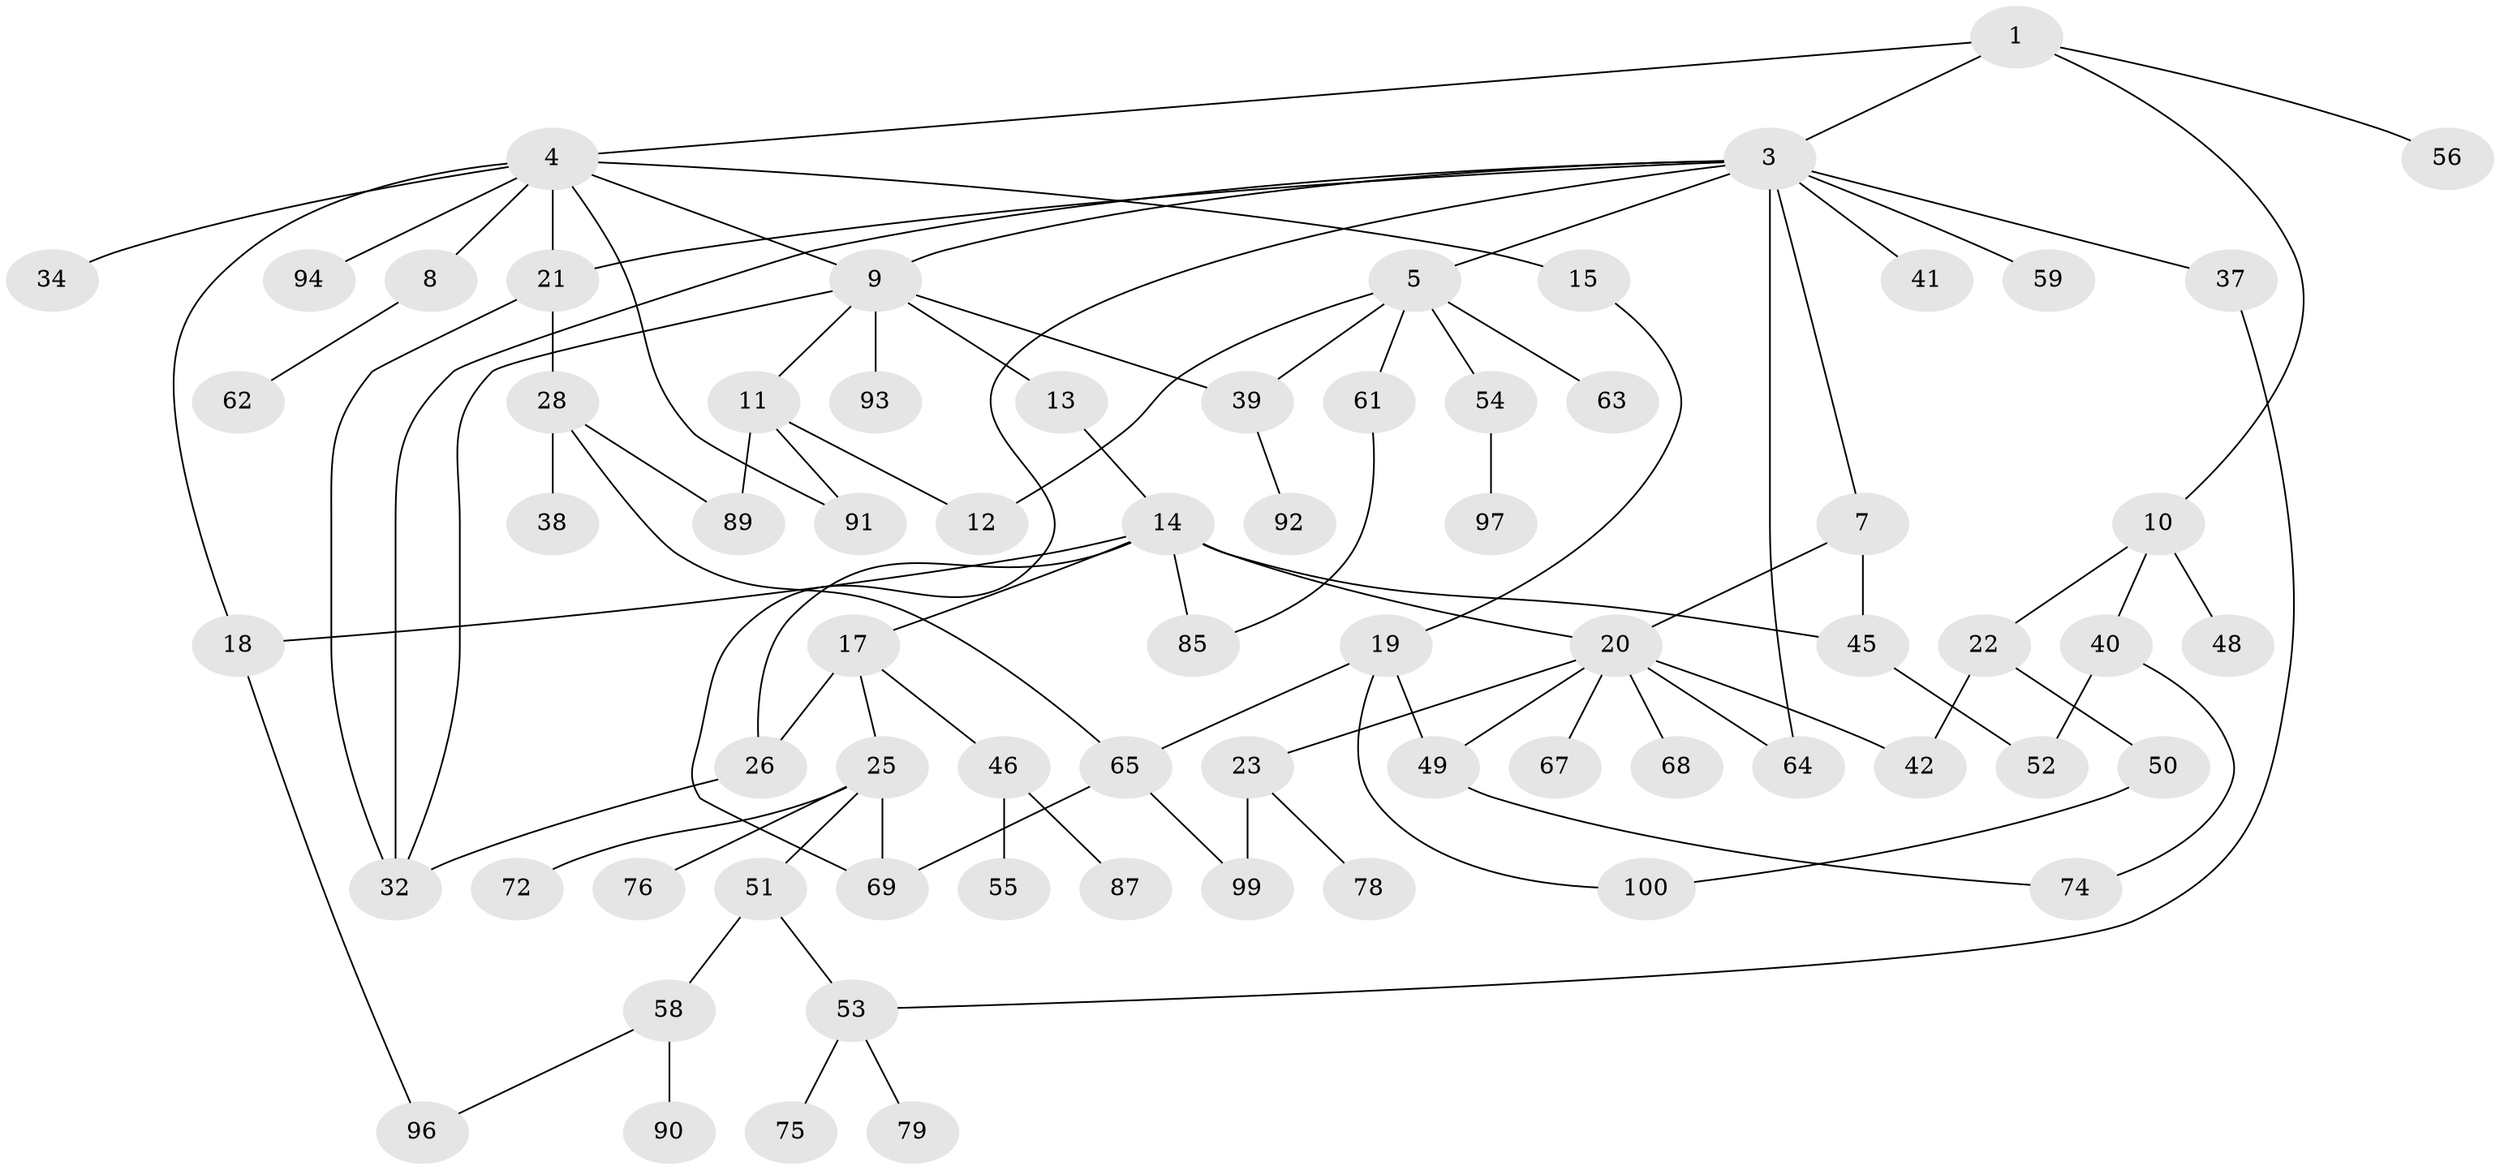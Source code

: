 // original degree distribution, {2: 0.34, 4: 0.12, 7: 0.02, 5: 0.02, 6: 0.04, 3: 0.2, 1: 0.26}
// Generated by graph-tools (version 1.1) at 2025/38/02/21/25 10:38:51]
// undirected, 70 vertices, 95 edges
graph export_dot {
graph [start="1"]
  node [color=gray90,style=filled];
  1 [super="+2"];
  3 [super="+16"];
  4 [super="+6"];
  5 [super="+47"];
  7;
  8 [super="+29"];
  9;
  10;
  11 [super="+30"];
  12;
  13;
  14 [super="+66"];
  15;
  17 [super="+43"];
  18 [super="+36"];
  19 [super="+35"];
  20 [super="+31"];
  21 [super="+24"];
  22 [super="+84"];
  23 [super="+44"];
  25 [super="+27"];
  26;
  28 [super="+33"];
  32 [super="+83"];
  34;
  37;
  38;
  39 [super="+57"];
  40 [super="+98"];
  41;
  42 [super="+70"];
  45 [super="+71"];
  46;
  48;
  49 [super="+86"];
  50 [super="+77"];
  51 [super="+60"];
  52;
  53;
  54;
  55;
  56;
  58 [super="+81"];
  59;
  61;
  62;
  63;
  64 [super="+73"];
  65 [super="+80"];
  67;
  68 [super="+82"];
  69;
  72;
  74;
  75;
  76 [super="+88"];
  78;
  79;
  85 [super="+95"];
  87;
  89;
  90;
  91;
  92;
  93;
  94;
  96;
  97;
  99;
  100;
  1 -- 4;
  1 -- 56;
  1 -- 10;
  1 -- 3;
  3 -- 5;
  3 -- 7;
  3 -- 9;
  3 -- 41;
  3 -- 69;
  3 -- 64;
  3 -- 37;
  3 -- 21;
  3 -- 59;
  3 -- 32;
  4 -- 18;
  4 -- 9;
  4 -- 34;
  4 -- 8;
  4 -- 91;
  4 -- 94;
  4 -- 15;
  4 -- 21;
  5 -- 54;
  5 -- 63;
  5 -- 61;
  5 -- 12;
  5 -- 39;
  7 -- 20;
  7 -- 45;
  8 -- 62;
  9 -- 11;
  9 -- 13;
  9 -- 39;
  9 -- 93;
  9 -- 32;
  10 -- 22;
  10 -- 40;
  10 -- 48;
  11 -- 12;
  11 -- 89;
  11 -- 91;
  13 -- 14;
  14 -- 17;
  14 -- 18;
  14 -- 85;
  14 -- 26;
  14 -- 20;
  14 -- 45;
  15 -- 19;
  17 -- 25;
  17 -- 26;
  17 -- 46;
  18 -- 96;
  19 -- 100;
  19 -- 65;
  19 -- 49;
  20 -- 23;
  20 -- 42;
  20 -- 67;
  20 -- 64;
  20 -- 49;
  20 -- 68;
  21 -- 32;
  21 -- 28;
  22 -- 50;
  22 -- 42;
  23 -- 78;
  23 -- 99;
  25 -- 51;
  25 -- 69;
  25 -- 76;
  25 -- 72;
  26 -- 32;
  28 -- 65;
  28 -- 89;
  28 -- 38;
  37 -- 53;
  39 -- 92;
  40 -- 74;
  40 -- 52;
  45 -- 52;
  46 -- 55;
  46 -- 87;
  49 -- 74;
  50 -- 100;
  51 -- 58;
  51 -- 53;
  53 -- 75;
  53 -- 79;
  54 -- 97;
  58 -- 96;
  58 -- 90;
  61 -- 85;
  65 -- 99;
  65 -- 69;
}
